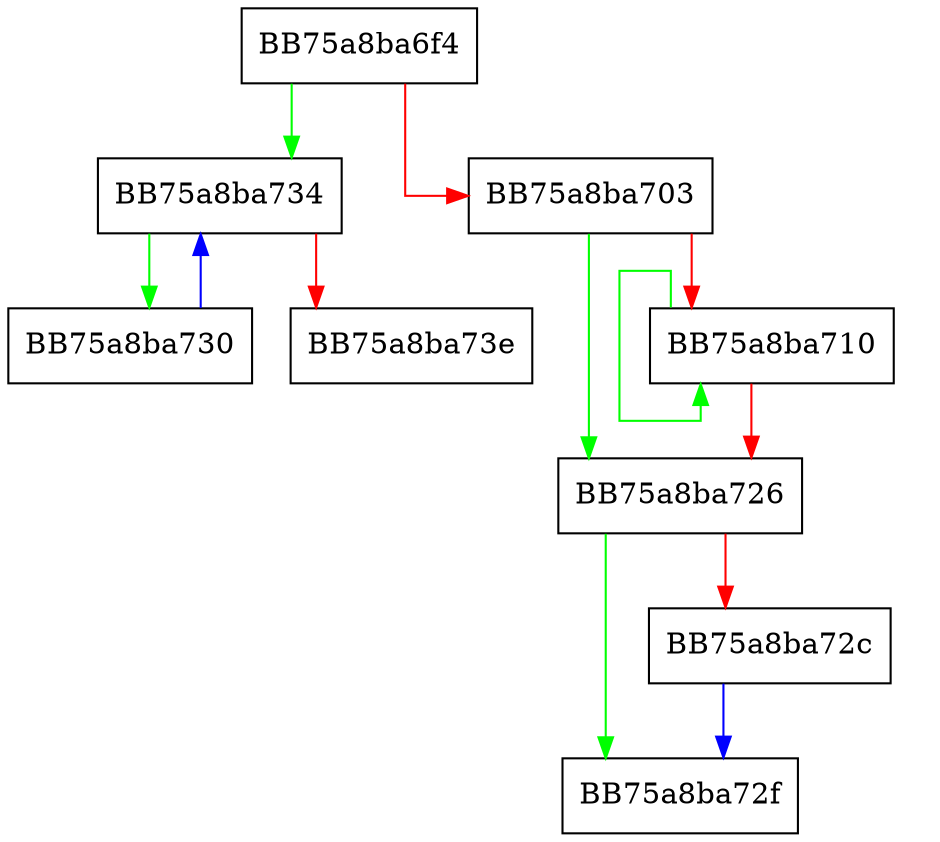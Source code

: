digraph increment {
  node [shape="box"];
  graph [splines=ortho];
  BB75a8ba6f4 -> BB75a8ba734 [color="green"];
  BB75a8ba6f4 -> BB75a8ba703 [color="red"];
  BB75a8ba703 -> BB75a8ba726 [color="green"];
  BB75a8ba703 -> BB75a8ba710 [color="red"];
  BB75a8ba710 -> BB75a8ba710 [color="green"];
  BB75a8ba710 -> BB75a8ba726 [color="red"];
  BB75a8ba726 -> BB75a8ba72f [color="green"];
  BB75a8ba726 -> BB75a8ba72c [color="red"];
  BB75a8ba72c -> BB75a8ba72f [color="blue"];
  BB75a8ba730 -> BB75a8ba734 [color="blue"];
  BB75a8ba734 -> BB75a8ba730 [color="green"];
  BB75a8ba734 -> BB75a8ba73e [color="red"];
}